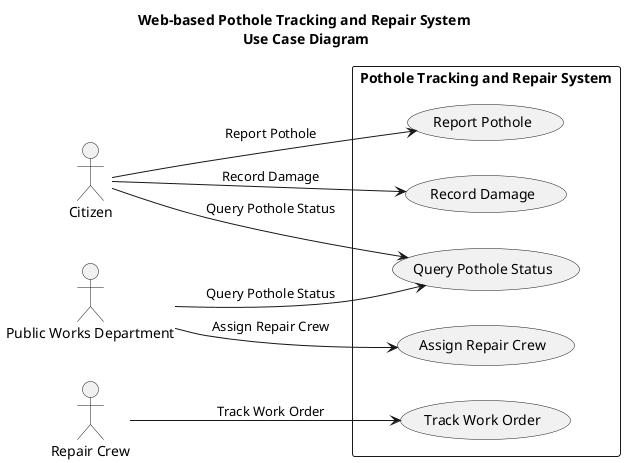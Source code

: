 @startuml

title Web-based Pothole Tracking and Repair System \nUse Case Diagram

left to right direction

actor Citizen as "Citizen"
actor "Public Works Department" as PWD
actor "Repair Crew" as RC

rectangle "Pothole Tracking and Repair System" {
    usecase "Report Pothole" as UP1 
  /'
  1.1.	Citizen navigates to the PHTRS website through their desktop or mobile device.
  1.2.	On the homepage, they locate the "Report a Pothole" button or link prominently displayed.
  1.3.	Upon clicking the link, the website prompts the citizen to enter their location details, including street address, nearest intersection, or landmark.
  1.4.	They provide a brief description of the pothole, specifying its severity using a predefined scale (e.g., 1 to 10).
  1.5.	If available, citizens may upload images or videos of the pothole to provide additional context.
  1.6.	After reviewing the information, they submit the report.
  1.7.	The system generates a unique identifier for the reported pothole and stores it in the repair system database.
  1.8.	Based on the severity and location, the system assigns a repair priority to the pothole.
'/
    usecase "Assign Repair Crew" as UP2
  /'
  2.1.	Public Works Department staff access the PHTRS system using their secure login credentials.
  2.2.	They navigate to the "Assign Repair Crew" module, typically found in the administrative dashboard.
  2.3.	The dashboard displays a list of reported potholes along with relevant details such as severity, location, and repair priority.
  2.4.	Department staff analyze the data and prioritize potholes based on factors like traffic flow, road conditions, and community impact.
  2.5.	Using an intuitive interface, they assign repair crews to potholes, considering crew availability and workload distribution.
  2.6.	The system generates a unique repair crew identifier for each assigned crew and updates the repair status of the potholes accordingly.
  '/
    usecase "Track Work Order" as UP3
  /'
  3.1.	Repair crew members access the PHTRS system using their assigned login credentials, typically via a mobile device or tablet.
  3.2.	They navigate to the "Work Orders" section of the mobile application, which provides a comprehensive list of assigned repair tasks.
  3.3.	The interface displays detailed information about each pothole, including location, size, repair priority, and status (work in progress, repaired, temporary repair, not repaired).
  3.4.	Repair crew members use the application to update the status of each pothole as they progress through the repair process.
  3.5.	They document the number of hours spent on repairs, materials used, and any challenges encountered during the process.
  3.6.	If additional resources or equipment are required, crew members can request them directly through the application.
  3.7.	Once the repair is complete, they mark the pothole as "repaired" and submit a final report detailing the work performed.

  '/
    usecase "Record Damage" as UP4
  /'
  4.1.	Citizens access the PHTRS website or mobile application to report damage caused by potholes.
  4.2.	They navigate to the "Report Damage" section, which provides a simple form to capture relevant information.
  4.3.	Citizens enter their personal details, including name, address, contact number, and email address.
  4.4.	They describe the type of damage incurred, such as vehicle damage, property damage, or personal injury, in detail.
  4.5.	If applicable, citizens attach supporting documentation, such as photographs, repair invoices, or medical bills.
  4.6.	After reviewing the information, they submit the damage report for review by the Public Works Department.
  4.7.	The system logs the damage report in the database and assigns it a unique identifier for tracking and resolution.
  '/
    usecase "Query Pothole Status" as UP5
  /'
  5.1.	Users access the PHTRS website or mobile application and navigate to the "Check Pothole Status" section.
  5.2.	They enter search criteria such as pothole identifier, street address, or repair status into the search bar.
  5.3.	The system retrieves relevant data from the database and displays it in a user-friendly format.
  5.4.	Citizens can view real-time updates on the repair progress, including repair crew assignments, repair status, and estimated completion dates.
  5.5.	Public Works Department staff can access detailed reports and analytics to monitor overall repair performance, identify trends, and allocate resources effectively.
  5.6.	Users can also subscribe to automated notifications to receive updates on specific potholes or repair activities.
  '/
}

Citizen --> UP1: Report Pothole
PWD --> UP2: Assign Repair Crew
RC --> UP3: Track Work Order
Citizen --> UP4: Record Damage
Citizen --> UP5: Query Pothole Status
PWD --> UP5: Query Pothole Status

@enduml
